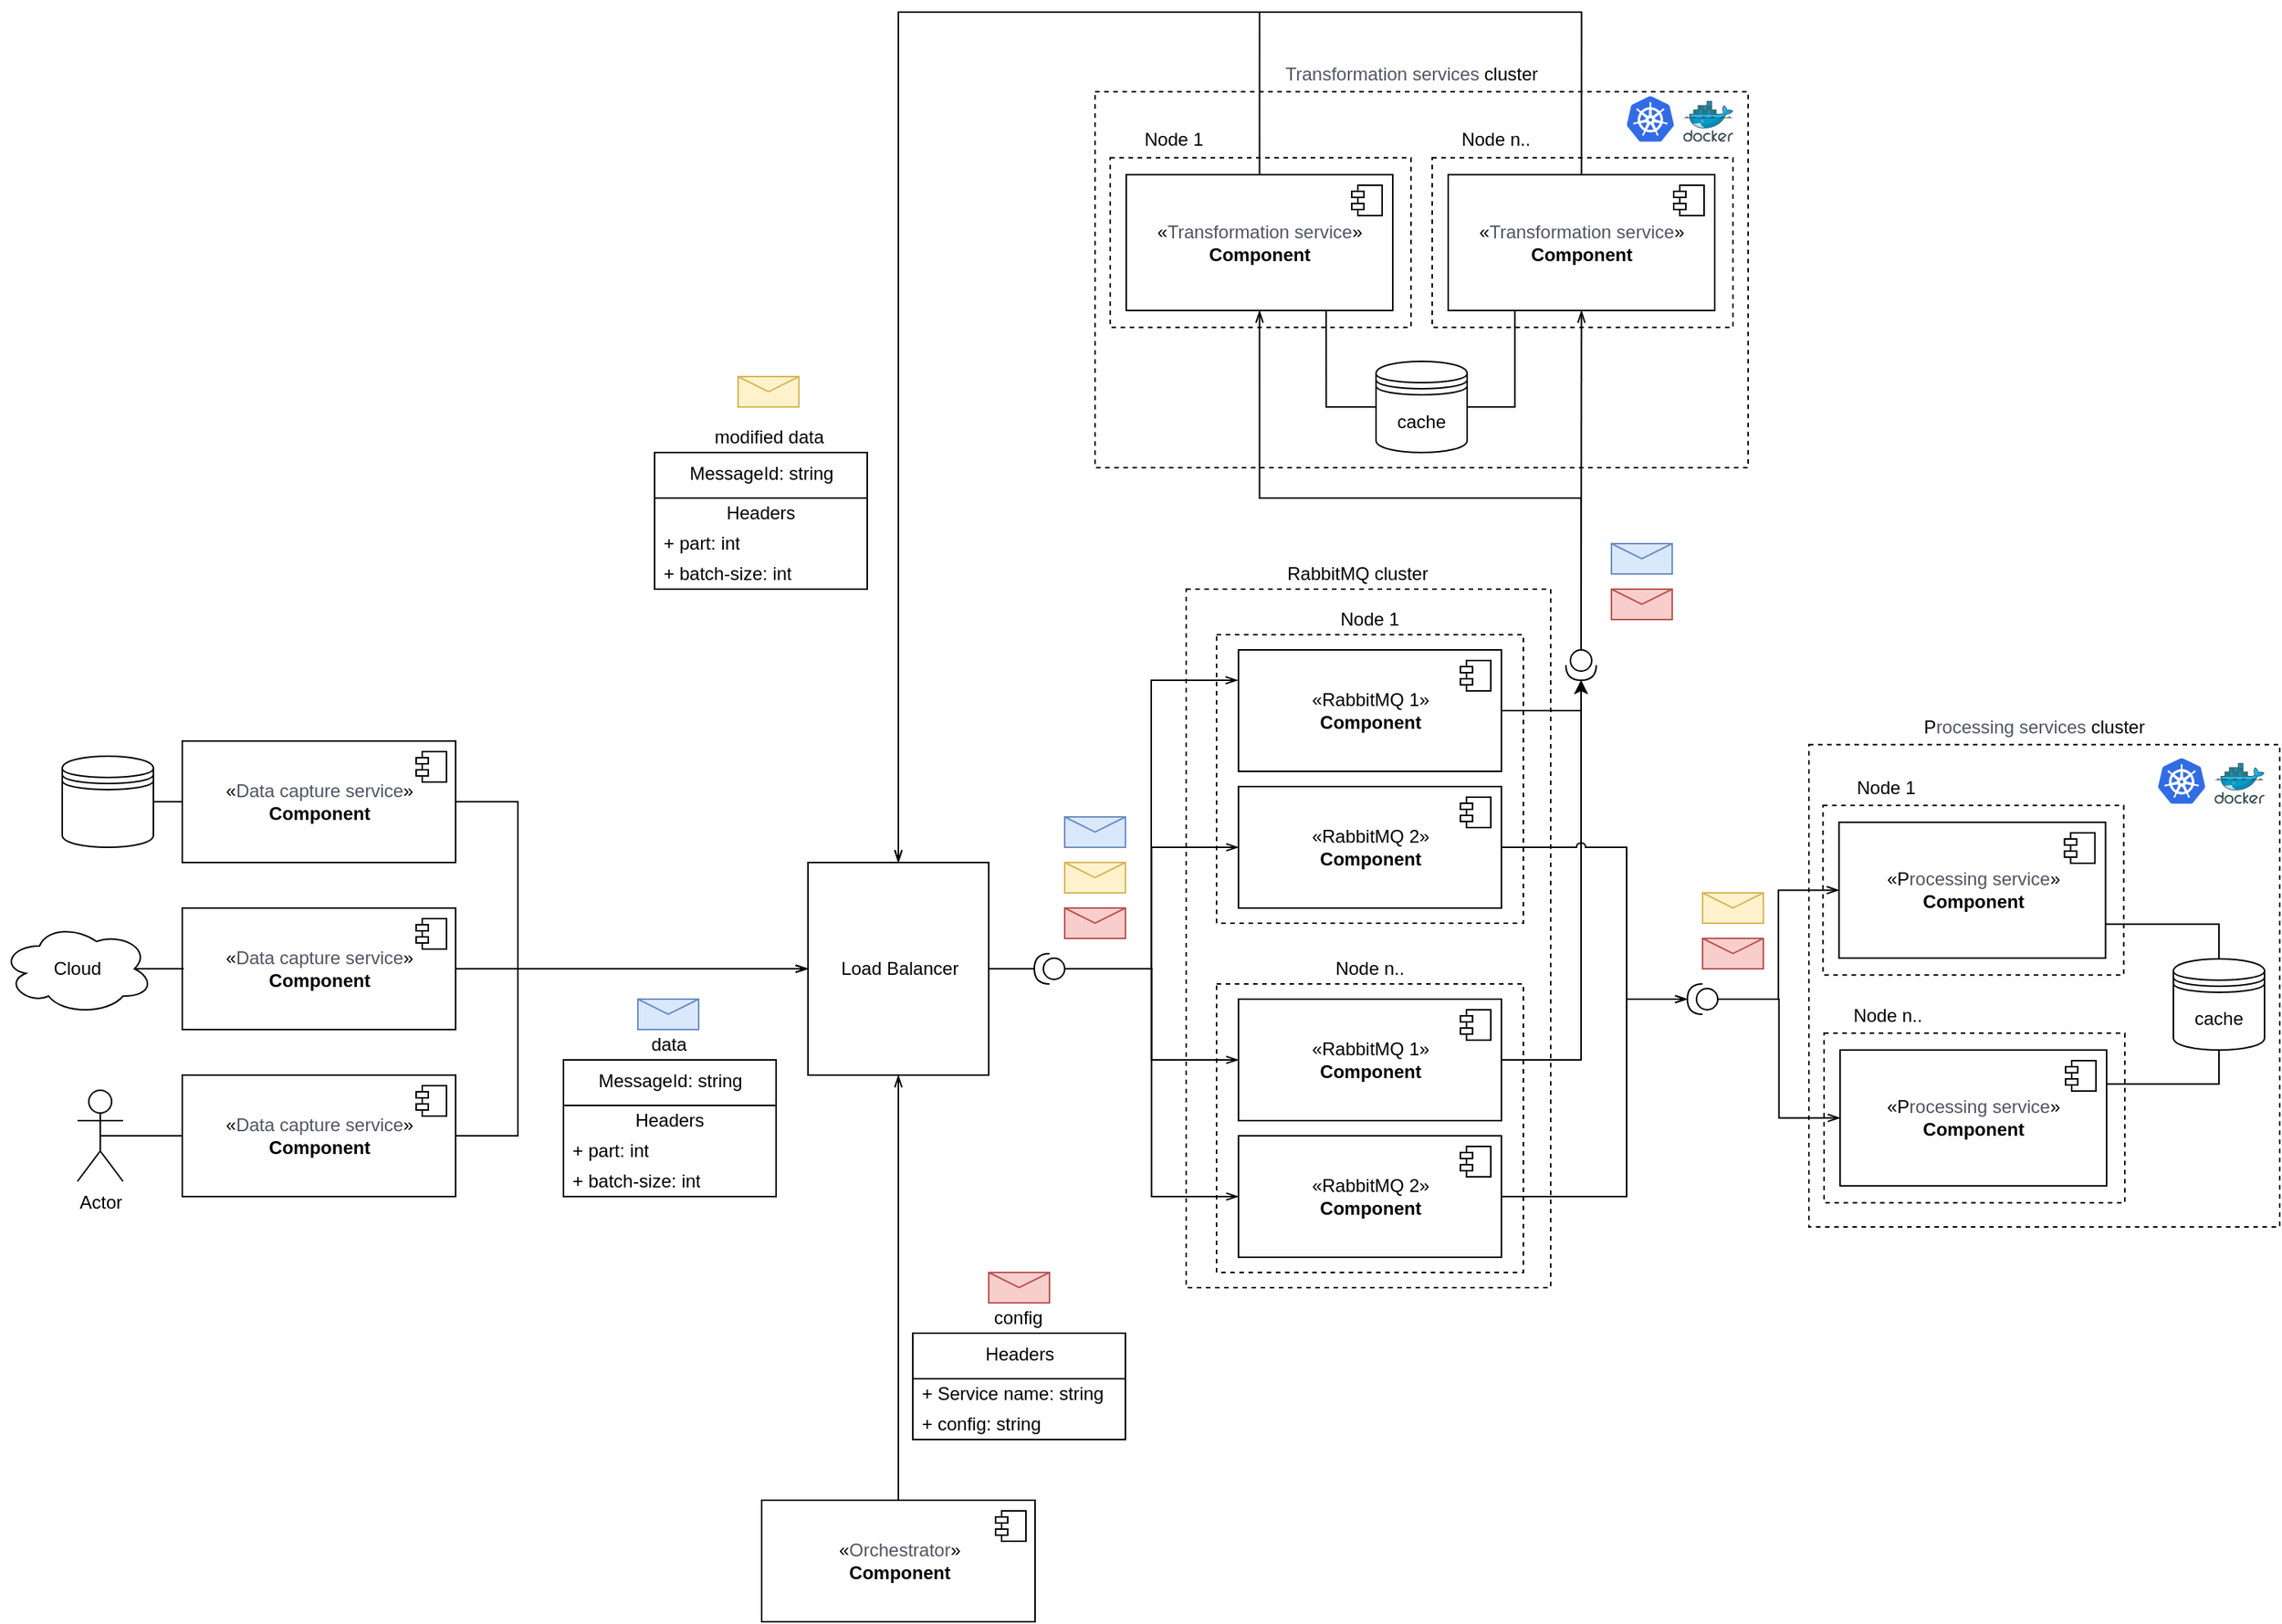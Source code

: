 <mxfile version="13.9.9" type="device"><diagram id="AKuG7vrtWQVsFpYI1Aa3" name="Page-1"><mxGraphModel dx="3873" dy="1829" grid="1" gridSize="10" guides="1" tooltips="1" connect="1" arrows="1" fold="1" page="1" pageScale="1" pageWidth="1100" pageHeight="850" math="0" shadow="0"><root><mxCell id="0"/><mxCell id="1" parent="0"/><mxCell id="w4Ba-SHDGQnEZSnqG368-67" value="" style="group" parent="1" vertex="1" connectable="0"><mxGeometry x="-530" y="-320" width="430" height="270" as="geometry"/></mxCell><mxCell id="w4Ba-SHDGQnEZSnqG368-68" value="" style="rounded=0;whiteSpace=wrap;html=1;dashed=1;" parent="w4Ba-SHDGQnEZSnqG368-67" vertex="1"><mxGeometry y="22.35" width="430" height="247.65" as="geometry"/></mxCell><mxCell id="w4Ba-SHDGQnEZSnqG368-69" value="&lt;span style=&quot;box-sizing: border-box ; font-family: &amp;#34;sans semibold&amp;#34; , &amp;#34;arial&amp;#34; , sans-serif ; color: rgb(82 , 84 , 98) ; text-align: left ; background-color: rgb(255 , 255 , 255)&quot;&gt;Transformation&lt;/span&gt;&lt;span style=&quot;box-sizing: border-box ; font-family: &amp;#34;sans semibold&amp;#34; , &amp;#34;arial&amp;#34; , sans-serif ; color: rgb(82 , 84 , 98) ; text-align: left ; background-color: rgb(255 , 255 , 255)&quot;&gt;&amp;nbsp;&lt;/span&gt;&lt;span style=&quot;box-sizing: border-box ; font-family: &amp;#34;sans semibold&amp;#34; , &amp;#34;arial&amp;#34; , sans-serif ; color: rgb(82 , 84 , 98) ; text-align: left ; background-color: rgb(255 , 255 , 255)&quot;&gt;services&lt;/span&gt;&amp;nbsp;cluster" style="text;html=1;strokeColor=none;fillColor=none;align=center;verticalAlign=middle;whiteSpace=wrap;rounded=0;dashed=1;" parent="w4Ba-SHDGQnEZSnqG368-67" vertex="1"><mxGeometry x="130" width="156.75" height="22.35" as="geometry"/></mxCell><mxCell id="w4Ba-SHDGQnEZSnqG368-70" value="" style="rounded=0;whiteSpace=wrap;html=1;dashed=1;" parent="w4Ba-SHDGQnEZSnqG368-67" vertex="1"><mxGeometry x="221.97" y="65.88" width="198.03" height="111.76" as="geometry"/></mxCell><mxCell id="w4Ba-SHDGQnEZSnqG368-71" value="Node n.." style="text;html=1;strokeColor=none;fillColor=none;align=center;verticalAlign=middle;whiteSpace=wrap;rounded=0;dashed=1;" parent="w4Ba-SHDGQnEZSnqG368-67" vertex="1"><mxGeometry x="234.519" y="43.532" width="57.584" height="21.336" as="geometry"/></mxCell><mxCell id="w4Ba-SHDGQnEZSnqG368-72" style="edgeStyle=orthogonalEdgeStyle;rounded=0;comic=0;jumpStyle=arc;orthogonalLoop=1;jettySize=auto;html=1;entryX=1;entryY=0.5;entryDx=0;entryDy=0;endArrow=none;endFill=0;exitX=0.25;exitY=1;exitDx=0;exitDy=0;" parent="w4Ba-SHDGQnEZSnqG368-67" source="w4Ba-SHDGQnEZSnqG368-73" target="w4Ba-SHDGQnEZSnqG368-83" edge="1"><mxGeometry relative="1" as="geometry"><mxPoint x="320" y="166" as="sourcePoint"/></mxGeometry></mxCell><mxCell id="w4Ba-SHDGQnEZSnqG368-73" value="«&lt;span style=&quot;box-sizing: border-box ; font-family: &amp;#34;sans semibold&amp;#34; , &amp;#34;arial&amp;#34; , sans-serif ; color: rgb(82 , 84 , 98) ; text-align: left ; background-color: rgb(255 , 255 , 255)&quot;&gt;Transformation&lt;/span&gt;&lt;span style=&quot;box-sizing: border-box ; font-family: &amp;#34;sans semibold&amp;#34; , &amp;#34;arial&amp;#34; , sans-serif ; color: rgb(82 , 84 , 98) ; text-align: left ; background-color: rgb(255 , 255 , 255)&quot;&gt;&amp;nbsp;&lt;/span&gt;&lt;span style=&quot;box-sizing: border-box ; font-family: &amp;#34;sans semibold&amp;#34; , &amp;#34;arial&amp;#34; , sans-serif ; color: rgb(82 , 84 , 98) ; text-align: left ; background-color: rgb(255 , 255 , 255)&quot;&gt;service&lt;/span&gt;»&lt;br&gt;&lt;b&gt;Component&lt;/b&gt;" style="html=1;dropTarget=0;" parent="w4Ba-SHDGQnEZSnqG368-67" vertex="1"><mxGeometry x="232.52" y="77.06" width="175.48" height="89.41" as="geometry"/></mxCell><mxCell id="w4Ba-SHDGQnEZSnqG368-74" value="" style="shape=module;jettyWidth=8;jettyHeight=4;" parent="w4Ba-SHDGQnEZSnqG368-73" vertex="1"><mxGeometry x="1" width="20" height="20" relative="1" as="geometry"><mxPoint x="-27" y="7" as="offset"/></mxGeometry></mxCell><mxCell id="w4Ba-SHDGQnEZSnqG368-75" value="" style="group" parent="w4Ba-SHDGQnEZSnqG368-67" vertex="1" connectable="0"><mxGeometry x="350" y="25.35" width="70.18" height="30" as="geometry"/></mxCell><mxCell id="w4Ba-SHDGQnEZSnqG368-76" value="" style="aspect=fixed;html=1;points=[];align=center;image;fontSize=12;image=img/lib/mscae/Kubernetes.svg;" parent="w4Ba-SHDGQnEZSnqG368-75" vertex="1"><mxGeometry width="31.25" height="30" as="geometry"/></mxCell><mxCell id="w4Ba-SHDGQnEZSnqG368-77" value="" style="aspect=fixed;html=1;points=[];align=center;image;fontSize=12;image=img/lib/mscae/Docker.svg;" parent="w4Ba-SHDGQnEZSnqG368-75" vertex="1"><mxGeometry x="37.25" y="3" width="32.93" height="27" as="geometry"/></mxCell><mxCell id="w4Ba-SHDGQnEZSnqG368-79" value="" style="rounded=0;whiteSpace=wrap;html=1;dashed=1;" parent="w4Ba-SHDGQnEZSnqG368-67" vertex="1"><mxGeometry x="10" y="65.88" width="198.03" height="111.76" as="geometry"/></mxCell><mxCell id="w4Ba-SHDGQnEZSnqG368-80" value="Node 1" style="text;html=1;strokeColor=none;fillColor=none;align=center;verticalAlign=middle;whiteSpace=wrap;rounded=0;dashed=1;" parent="w4Ba-SHDGQnEZSnqG368-67" vertex="1"><mxGeometry x="22.549" y="43.532" width="57.584" height="21.336" as="geometry"/></mxCell><mxCell id="w4Ba-SHDGQnEZSnqG368-81" value="«&lt;span style=&quot;box-sizing: border-box ; font-family: &amp;#34;sans semibold&amp;#34; , &amp;#34;arial&amp;#34; , sans-serif ; color: rgb(82 , 84 , 98) ; text-align: left ; background-color: rgb(255 , 255 , 255)&quot;&gt;Transformation&lt;/span&gt;&lt;span style=&quot;box-sizing: border-box ; font-family: &amp;#34;sans semibold&amp;#34; , &amp;#34;arial&amp;#34; , sans-serif ; color: rgb(82 , 84 , 98) ; text-align: left ; background-color: rgb(255 , 255 , 255)&quot;&gt;&amp;nbsp;&lt;/span&gt;&lt;span style=&quot;box-sizing: border-box ; font-family: &amp;#34;sans semibold&amp;#34; , &amp;#34;arial&amp;#34; , sans-serif ; color: rgb(82 , 84 , 98) ; text-align: left ; background-color: rgb(255 , 255 , 255)&quot;&gt;service&lt;/span&gt;»&lt;br&gt;&lt;b&gt;Component&lt;/b&gt;" style="html=1;dropTarget=0;" parent="w4Ba-SHDGQnEZSnqG368-67" vertex="1"><mxGeometry x="20.55" y="77.06" width="175.48" height="89.41" as="geometry"/></mxCell><mxCell id="w4Ba-SHDGQnEZSnqG368-82" value="" style="shape=module;jettyWidth=8;jettyHeight=4;" parent="w4Ba-SHDGQnEZSnqG368-81" vertex="1"><mxGeometry x="1" width="20" height="20" relative="1" as="geometry"><mxPoint x="-27" y="7" as="offset"/></mxGeometry></mxCell><mxCell id="w4Ba-SHDGQnEZSnqG368-83" value="cache" style="shape=datastore;whiteSpace=wrap;html=1;" parent="w4Ba-SHDGQnEZSnqG368-67" vertex="1"><mxGeometry x="185" y="200" width="60" height="60" as="geometry"/></mxCell><mxCell id="w4Ba-SHDGQnEZSnqG368-78" style="edgeStyle=orthogonalEdgeStyle;rounded=0;comic=0;jumpStyle=arc;orthogonalLoop=1;jettySize=auto;html=1;exitX=0.75;exitY=1;exitDx=0;exitDy=0;entryX=0;entryY=0.5;entryDx=0;entryDy=0;endArrow=none;endFill=0;" parent="w4Ba-SHDGQnEZSnqG368-67" source="w4Ba-SHDGQnEZSnqG368-81" target="w4Ba-SHDGQnEZSnqG368-83" edge="1"><mxGeometry relative="1" as="geometry"/></mxCell><mxCell id="4RybHihUzuyM0VecMB9y-62" style="edgeStyle=orthogonalEdgeStyle;rounded=0;orthogonalLoop=1;jettySize=auto;html=1;exitX=1;exitY=0.5;exitDx=0;exitDy=0;entryX=1;entryY=0.5;entryDx=0;entryDy=0;entryPerimeter=0;startArrow=none;startFill=0;endArrow=none;endFill=0;strokeColor=#000000;" parent="1" source="4RybHihUzuyM0VecMB9y-36" target="4RybHihUzuyM0VecMB9y-14" edge="1"><mxGeometry relative="1" as="geometry"><Array as="points"><mxPoint x="-590" y="280"/><mxPoint x="-590" y="280"/></Array></mxGeometry></mxCell><mxCell id="4RybHihUzuyM0VecMB9y-36" value="Load Balancer" style="html=1;" parent="1" vertex="1"><mxGeometry x="-719" y="210" width="119" height="140" as="geometry"/></mxCell><mxCell id="4RybHihUzuyM0VecMB9y-63" style="edgeStyle=orthogonalEdgeStyle;rounded=0;orthogonalLoop=1;jettySize=auto;html=1;exitX=1;exitY=0.5;exitDx=0;exitDy=0;entryX=0;entryY=0.5;entryDx=0;entryDy=0;startArrow=none;startFill=0;endArrow=openThin;endFill=0;strokeColor=#000000;" parent="1" source="4RybHihUzuyM0VecMB9y-1" target="4RybHihUzuyM0VecMB9y-36" edge="1"><mxGeometry relative="1" as="geometry"><Array as="points"><mxPoint x="-910" y="170"/><mxPoint x="-910" y="280"/></Array></mxGeometry></mxCell><mxCell id="4RybHihUzuyM0VecMB9y-168" style="edgeStyle=orthogonalEdgeStyle;rounded=0;orthogonalLoop=1;jettySize=auto;html=1;startArrow=none;startFill=0;endArrow=openThin;endFill=0;strokeColor=#000000;" parent="1" source="4RybHihUzuyM0VecMB9y-14" edge="1"><mxGeometry relative="1" as="geometry"><mxPoint x="-436" y="90" as="targetPoint"/><Array as="points"><mxPoint x="-493" y="280"/><mxPoint x="-493" y="90"/></Array></mxGeometry></mxCell><mxCell id="4RybHihUzuyM0VecMB9y-14" value="" style="shape=providedRequiredInterface;html=1;verticalLabelPosition=bottom;rotation=-180;" parent="1" vertex="1"><mxGeometry x="-570" y="270" width="20" height="20" as="geometry"/></mxCell><mxCell id="4RybHihUzuyM0VecMB9y-64" style="edgeStyle=orthogonalEdgeStyle;rounded=0;orthogonalLoop=1;jettySize=auto;html=1;exitX=1;exitY=0.5;exitDx=0;exitDy=0;entryX=0;entryY=0.5;entryDx=0;entryDy=0;startArrow=none;startFill=0;endArrow=openThin;endFill=0;strokeColor=#000000;" parent="1" source="4RybHihUzuyM0VecMB9y-30" target="4RybHihUzuyM0VecMB9y-36" edge="1"><mxGeometry relative="1" as="geometry"/></mxCell><mxCell id="4RybHihUzuyM0VecMB9y-65" style="edgeStyle=orthogonalEdgeStyle;rounded=0;orthogonalLoop=1;jettySize=auto;html=1;exitX=1;exitY=0.5;exitDx=0;exitDy=0;entryX=0;entryY=0.5;entryDx=0;entryDy=0;startArrow=none;startFill=0;endArrow=openThin;endFill=0;strokeColor=#000000;" parent="1" source="4RybHihUzuyM0VecMB9y-33" target="4RybHihUzuyM0VecMB9y-36" edge="1"><mxGeometry relative="1" as="geometry"><Array as="points"><mxPoint x="-910" y="390"/><mxPoint x="-910" y="280"/></Array></mxGeometry></mxCell><mxCell id="4RybHihUzuyM0VecMB9y-143" value="" style="group" parent="1" vertex="1" connectable="0"><mxGeometry x="-1210" y="130" width="259" height="300" as="geometry"/></mxCell><mxCell id="4RybHihUzuyM0VecMB9y-29" style="edgeStyle=orthogonalEdgeStyle;rounded=0;orthogonalLoop=1;jettySize=auto;html=1;exitX=0;exitY=0.5;exitDx=0;exitDy=0;entryX=1;entryY=0.5;entryDx=0;entryDy=0;endArrow=none;endFill=0;strokeColor=#000000;" parent="4RybHihUzuyM0VecMB9y-143" target="4RybHihUzuyM0VecMB9y-25" edge="1"><mxGeometry relative="1" as="geometry"><mxPoint x="80.0" y="40.0" as="sourcePoint"/></mxGeometry></mxCell><mxCell id="4RybHihUzuyM0VecMB9y-1" value="&lt;font style=&quot;font-size: 12px&quot;&gt;«&lt;span style=&quot;box-sizing: border-box ; font-family: &amp;#34;sans semibold&amp;#34; , &amp;#34;arial&amp;#34; , sans-serif ; color: rgb(82 , 84 , 98) ; text-align: left ; background-color: rgb(255 , 255 , 255)&quot;&gt;Data&lt;/span&gt;&lt;span style=&quot;box-sizing: border-box ; font-family: &amp;#34;sans semibold&amp;#34; , &amp;#34;arial&amp;#34; , sans-serif ; color: rgb(82 , 84 , 98) ; text-align: left ; background-color: rgb(255 , 255 , 255)&quot;&gt;&amp;nbsp;&lt;/span&gt;&lt;span style=&quot;box-sizing: border-box ; font-family: &amp;#34;sans semibold&amp;#34; , &amp;#34;arial&amp;#34; , sans-serif ; color: rgb(82 , 84 , 98) ; text-align: left ; background-color: rgb(255 , 255 , 255)&quot;&gt;capture&lt;/span&gt;&lt;span style=&quot;box-sizing: border-box ; font-family: &amp;#34;sans semibold&amp;#34; , &amp;#34;arial&amp;#34; , sans-serif ; color: rgb(82 , 84 , 98) ; text-align: left ; background-color: rgb(255 , 255 , 255)&quot;&gt;&amp;nbsp;&lt;/span&gt;&lt;span style=&quot;box-sizing: border-box ; font-family: &amp;#34;sans semibold&amp;#34; , &amp;#34;arial&amp;#34; , sans-serif ; color: rgb(82 , 84 , 98) ; text-align: left ; background-color: rgb(255 , 255 , 255)&quot;&gt;service&lt;/span&gt;»&lt;br&gt;&lt;b&gt;Component&lt;br&gt;&lt;/b&gt;&lt;/font&gt;" style="html=1;dropTarget=0;" parent="4RybHihUzuyM0VecMB9y-143" vertex="1"><mxGeometry x="79" width="180" height="80" as="geometry"/></mxCell><mxCell id="4RybHihUzuyM0VecMB9y-2" value="" style="shape=module;jettyWidth=8;jettyHeight=4;" parent="4RybHihUzuyM0VecMB9y-1" vertex="1"><mxGeometry x="1" width="20" height="20" relative="1" as="geometry"><mxPoint x="-26" y="7" as="offset"/></mxGeometry></mxCell><mxCell id="4RybHihUzuyM0VecMB9y-25" value="" style="shape=datastore;whiteSpace=wrap;html=1;" parent="4RybHihUzuyM0VecMB9y-143" vertex="1"><mxGeometry y="10" width="60" height="60" as="geometry"/></mxCell><mxCell id="4RybHihUzuyM0VecMB9y-28" style="edgeStyle=orthogonalEdgeStyle;rounded=0;orthogonalLoop=1;jettySize=auto;html=1;exitX=0.5;exitY=1;exitDx=0;exitDy=0;endArrow=none;endFill=0;strokeColor=#000000;" parent="4RybHihUzuyM0VecMB9y-143" edge="1"><mxGeometry relative="1" as="geometry"><mxPoint x="170.0" y="80.0" as="sourcePoint"/><mxPoint x="170.0" y="80.0" as="targetPoint"/></mxGeometry></mxCell><mxCell id="4RybHihUzuyM0VecMB9y-30" value="&lt;font style=&quot;font-size: 12px&quot;&gt;«&lt;span style=&quot;box-sizing: border-box ; font-family: &amp;#34;sans semibold&amp;#34; , &amp;#34;arial&amp;#34; , sans-serif ; color: rgb(82 , 84 , 98) ; text-align: left ; background-color: rgb(255 , 255 , 255)&quot;&gt;Data&lt;/span&gt;&lt;span style=&quot;box-sizing: border-box ; font-family: &amp;#34;sans semibold&amp;#34; , &amp;#34;arial&amp;#34; , sans-serif ; color: rgb(82 , 84 , 98) ; text-align: left ; background-color: rgb(255 , 255 , 255)&quot;&gt;&amp;nbsp;&lt;/span&gt;&lt;span style=&quot;box-sizing: border-box ; font-family: &amp;#34;sans semibold&amp;#34; , &amp;#34;arial&amp;#34; , sans-serif ; color: rgb(82 , 84 , 98) ; text-align: left ; background-color: rgb(255 , 255 , 255)&quot;&gt;capture&lt;/span&gt;&lt;span style=&quot;box-sizing: border-box ; font-family: &amp;#34;sans semibold&amp;#34; , &amp;#34;arial&amp;#34; , sans-serif ; color: rgb(82 , 84 , 98) ; text-align: left ; background-color: rgb(255 , 255 , 255)&quot;&gt;&amp;nbsp;&lt;/span&gt;&lt;span style=&quot;box-sizing: border-box ; font-family: &amp;#34;sans semibold&amp;#34; , &amp;#34;arial&amp;#34; , sans-serif ; color: rgb(82 , 84 , 98) ; text-align: left ; background-color: rgb(255 , 255 , 255)&quot;&gt;service&lt;/span&gt;»&lt;br&gt;&lt;b&gt;Component&lt;br&gt;&lt;/b&gt;&lt;/font&gt;" style="html=1;dropTarget=0;" parent="4RybHihUzuyM0VecMB9y-143" vertex="1"><mxGeometry x="79" y="110" width="180" height="80" as="geometry"/></mxCell><mxCell id="4RybHihUzuyM0VecMB9y-31" value="" style="shape=module;jettyWidth=8;jettyHeight=4;" parent="4RybHihUzuyM0VecMB9y-30" vertex="1"><mxGeometry x="1" width="20" height="20" relative="1" as="geometry"><mxPoint x="-26" y="7" as="offset"/></mxGeometry></mxCell><mxCell id="4RybHihUzuyM0VecMB9y-38" style="edgeStyle=orthogonalEdgeStyle;rounded=0;orthogonalLoop=1;jettySize=auto;html=1;exitX=0.875;exitY=0.5;exitDx=0;exitDy=0;entryX=0;entryY=0.5;entryDx=0;entryDy=0;startArrow=none;startFill=0;endArrow=none;endFill=0;strokeColor=#000000;exitPerimeter=0;" parent="4RybHihUzuyM0VecMB9y-143" source="w4Ba-SHDGQnEZSnqG368-34" edge="1"><mxGeometry relative="1" as="geometry"><mxPoint x="80.0" y="150.0" as="targetPoint"/><mxPoint x="60" y="150" as="sourcePoint"/></mxGeometry></mxCell><mxCell id="4RybHihUzuyM0VecMB9y-33" value="&lt;font style=&quot;font-size: 12px&quot;&gt;«&lt;span style=&quot;box-sizing: border-box ; font-family: &amp;#34;sans semibold&amp;#34; , &amp;#34;arial&amp;#34; , sans-serif ; color: rgb(82 , 84 , 98) ; text-align: left ; background-color: rgb(255 , 255 , 255)&quot;&gt;Data&lt;/span&gt;&lt;span style=&quot;box-sizing: border-box ; font-family: &amp;#34;sans semibold&amp;#34; , &amp;#34;arial&amp;#34; , sans-serif ; color: rgb(82 , 84 , 98) ; text-align: left ; background-color: rgb(255 , 255 , 255)&quot;&gt;&amp;nbsp;&lt;/span&gt;&lt;span style=&quot;box-sizing: border-box ; font-family: &amp;#34;sans semibold&amp;#34; , &amp;#34;arial&amp;#34; , sans-serif ; color: rgb(82 , 84 , 98) ; text-align: left ; background-color: rgb(255 , 255 , 255)&quot;&gt;capture&lt;/span&gt;&lt;span style=&quot;box-sizing: border-box ; font-family: &amp;#34;sans semibold&amp;#34; , &amp;#34;arial&amp;#34; , sans-serif ; color: rgb(82 , 84 , 98) ; text-align: left ; background-color: rgb(255 , 255 , 255)&quot;&gt;&amp;nbsp;&lt;/span&gt;&lt;span style=&quot;box-sizing: border-box ; font-family: &amp;#34;sans semibold&amp;#34; , &amp;#34;arial&amp;#34; , sans-serif ; color: rgb(82 , 84 , 98) ; text-align: left ; background-color: rgb(255 , 255 , 255)&quot;&gt;service&lt;/span&gt;»&lt;br&gt;&lt;b&gt;Component&lt;br&gt;&lt;/b&gt;&lt;/font&gt;" style="html=1;dropTarget=0;" parent="4RybHihUzuyM0VecMB9y-143" vertex="1"><mxGeometry x="79" y="220" width="180" height="80" as="geometry"/></mxCell><mxCell id="4RybHihUzuyM0VecMB9y-34" value="" style="shape=module;jettyWidth=8;jettyHeight=4;" parent="4RybHihUzuyM0VecMB9y-33" vertex="1"><mxGeometry x="1" width="20" height="20" relative="1" as="geometry"><mxPoint x="-26" y="7" as="offset"/></mxGeometry></mxCell><mxCell id="w4Ba-SHDGQnEZSnqG368-36" style="edgeStyle=orthogonalEdgeStyle;rounded=0;comic=0;jumpStyle=arc;orthogonalLoop=1;jettySize=auto;html=1;endArrow=none;endFill=0;exitX=0.5;exitY=0.5;exitDx=0;exitDy=0;exitPerimeter=0;" parent="4RybHihUzuyM0VecMB9y-143" source="w4Ba-SHDGQnEZSnqG368-37" target="4RybHihUzuyM0VecMB9y-33" edge="1"><mxGeometry relative="1" as="geometry"><mxPoint x="50" y="260.059" as="sourcePoint"/></mxGeometry></mxCell><mxCell id="w4Ba-SHDGQnEZSnqG368-37" value="Actor" style="shape=umlActor;verticalLabelPosition=bottom;verticalAlign=top;html=1;" parent="4RybHihUzuyM0VecMB9y-143" vertex="1"><mxGeometry x="10" y="230" width="30" height="60" as="geometry"/></mxCell><mxCell id="w4Ba-SHDGQnEZSnqG368-86" style="edgeStyle=orthogonalEdgeStyle;rounded=0;comic=0;jumpStyle=arc;orthogonalLoop=1;jettySize=auto;html=1;entryX=0.5;entryY=1;entryDx=0;entryDy=0;endArrow=openThin;endFill=0;" parent="1" source="w4Ba-SHDGQnEZSnqG368-1" target="w4Ba-SHDGQnEZSnqG368-73" edge="1"><mxGeometry relative="1" as="geometry"/></mxCell><mxCell id="w4Ba-SHDGQnEZSnqG368-87" style="edgeStyle=orthogonalEdgeStyle;rounded=0;comic=0;jumpStyle=arc;orthogonalLoop=1;jettySize=auto;html=1;exitX=0;exitY=0.5;exitDx=0;exitDy=0;exitPerimeter=0;entryX=0.5;entryY=1;entryDx=0;entryDy=0;endArrow=openThin;endFill=0;" parent="1" source="w4Ba-SHDGQnEZSnqG368-1" target="w4Ba-SHDGQnEZSnqG368-81" edge="1"><mxGeometry relative="1" as="geometry"><Array as="points"><mxPoint x="-210" y="-30"/><mxPoint x="-422" y="-30"/></Array></mxGeometry></mxCell><mxCell id="w4Ba-SHDGQnEZSnqG368-1" value="" style="shape=providedRequiredInterface;html=1;verticalLabelPosition=bottom;rotation=90;" parent="1" vertex="1"><mxGeometry x="-220" y="70" width="20" height="20" as="geometry"/></mxCell><mxCell id="w4Ba-SHDGQnEZSnqG368-22" value="" style="shape=providedRequiredInterface;html=1;verticalLabelPosition=bottom;rotation=-180;" parent="1" vertex="1"><mxGeometry x="-140" y="290" width="20" height="20" as="geometry"/></mxCell><mxCell id="w4Ba-SHDGQnEZSnqG368-34" value="Cloud" style="ellipse;shape=cloud;whiteSpace=wrap;html=1;align=center;" parent="1" vertex="1"><mxGeometry x="-1250" y="250" width="100" height="60" as="geometry"/></mxCell><mxCell id="w4Ba-SHDGQnEZSnqG368-88" style="edgeStyle=orthogonalEdgeStyle;rounded=0;comic=0;jumpStyle=arc;orthogonalLoop=1;jettySize=auto;html=1;exitX=0.5;exitY=0;exitDx=0;exitDy=0;entryX=0.5;entryY=0;entryDx=0;entryDy=0;endArrow=openThin;endFill=0;" parent="1" source="w4Ba-SHDGQnEZSnqG368-81" target="4RybHihUzuyM0VecMB9y-36" edge="1"><mxGeometry relative="1" as="geometry"><Array as="points"><mxPoint x="-422" y="-350"/><mxPoint x="-660" y="-350"/></Array></mxGeometry></mxCell><mxCell id="w4Ba-SHDGQnEZSnqG368-89" style="edgeStyle=orthogonalEdgeStyle;rounded=0;comic=0;jumpStyle=arc;orthogonalLoop=1;jettySize=auto;html=1;exitX=0.5;exitY=0;exitDx=0;exitDy=0;entryX=0.5;entryY=0;entryDx=0;entryDy=0;endArrow=openThin;endFill=0;" parent="1" source="w4Ba-SHDGQnEZSnqG368-73" target="4RybHihUzuyM0VecMB9y-36" edge="1"><mxGeometry relative="1" as="geometry"><Array as="points"><mxPoint x="-210" y="-350"/><mxPoint x="-660" y="-350"/></Array></mxGeometry></mxCell><mxCell id="w4Ba-SHDGQnEZSnqG368-92" value="" style="group" parent="1" vertex="1" connectable="0"><mxGeometry x="-60" y="110" width="310" height="340" as="geometry"/></mxCell><mxCell id="w4Ba-SHDGQnEZSnqG368-49" value="" style="rounded=0;whiteSpace=wrap;html=1;dashed=1;" parent="w4Ba-SHDGQnEZSnqG368-92" vertex="1"><mxGeometry y="22.35" width="310" height="317.65" as="geometry"/></mxCell><mxCell id="w4Ba-SHDGQnEZSnqG368-50" value="P&lt;span style=&quot;color: rgb(82 , 84 , 98) ; font-family: &amp;#34;sans regular&amp;#34; , &amp;#34;arial&amp;#34; , sans-serif ; text-align: left ; background-color: rgb(255 , 255 , 255)&quot;&gt;rocessing services&lt;/span&gt;&amp;nbsp;cluster" style="text;html=1;strokeColor=none;fillColor=none;align=center;verticalAlign=middle;whiteSpace=wrap;rounded=0;dashed=1;" parent="w4Ba-SHDGQnEZSnqG368-92" vertex="1"><mxGeometry x="70" width="156.75" height="22.35" as="geometry"/></mxCell><mxCell id="w4Ba-SHDGQnEZSnqG368-51" value="" style="rounded=0;whiteSpace=wrap;html=1;dashed=1;" parent="w4Ba-SHDGQnEZSnqG368-92" vertex="1"><mxGeometry x="10" y="212.35" width="198.03" height="111.76" as="geometry"/></mxCell><mxCell id="w4Ba-SHDGQnEZSnqG368-52" value="Node n.." style="text;html=1;strokeColor=none;fillColor=none;align=center;verticalAlign=middle;whiteSpace=wrap;rounded=0;dashed=1;" parent="w4Ba-SHDGQnEZSnqG368-92" vertex="1"><mxGeometry x="22.549" y="190.002" width="57.584" height="21.336" as="geometry"/></mxCell><mxCell id="w4Ba-SHDGQnEZSnqG368-53" value="«P&lt;span style=&quot;color: rgb(82 , 84 , 98) ; font-family: &amp;#34;sans regular&amp;#34; , &amp;#34;arial&amp;#34; , sans-serif ; text-align: left ; background-color: rgb(255 , 255 , 255)&quot;&gt;rocessing service&lt;/span&gt;»&lt;br&gt;&lt;b&gt;Component&lt;/b&gt;" style="html=1;dropTarget=0;" parent="w4Ba-SHDGQnEZSnqG368-92" vertex="1"><mxGeometry x="20.55" y="223.53" width="175.48" height="89.41" as="geometry"/></mxCell><mxCell id="w4Ba-SHDGQnEZSnqG368-54" value="" style="shape=module;jettyWidth=8;jettyHeight=4;" parent="w4Ba-SHDGQnEZSnqG368-53" vertex="1"><mxGeometry x="1" width="20" height="20" relative="1" as="geometry"><mxPoint x="-27" y="7" as="offset"/></mxGeometry></mxCell><mxCell id="w4Ba-SHDGQnEZSnqG368-55" value="" style="group" parent="w4Ba-SHDGQnEZSnqG368-92" vertex="1" connectable="0"><mxGeometry x="229.82" y="31.34" width="70.18" height="30" as="geometry"/></mxCell><mxCell id="w4Ba-SHDGQnEZSnqG368-56" value="" style="aspect=fixed;html=1;points=[];align=center;image;fontSize=12;image=img/lib/mscae/Kubernetes.svg;" parent="w4Ba-SHDGQnEZSnqG368-55" vertex="1"><mxGeometry width="31.25" height="30" as="geometry"/></mxCell><mxCell id="w4Ba-SHDGQnEZSnqG368-57" value="" style="aspect=fixed;html=1;points=[];align=center;image;fontSize=12;image=img/lib/mscae/Docker.svg;" parent="w4Ba-SHDGQnEZSnqG368-55" vertex="1"><mxGeometry x="37.25" y="3" width="32.93" height="27" as="geometry"/></mxCell><mxCell id="w4Ba-SHDGQnEZSnqG368-58" value="" style="rounded=0;whiteSpace=wrap;html=1;dashed=1;" parent="w4Ba-SHDGQnEZSnqG368-92" vertex="1"><mxGeometry x="9.28" y="62.35" width="198.03" height="111.76" as="geometry"/></mxCell><mxCell id="w4Ba-SHDGQnEZSnqG368-59" value="Node 1" style="text;html=1;strokeColor=none;fillColor=none;align=center;verticalAlign=middle;whiteSpace=wrap;rounded=0;dashed=1;" parent="w4Ba-SHDGQnEZSnqG368-92" vertex="1"><mxGeometry x="21.829" y="40.002" width="57.584" height="21.336" as="geometry"/></mxCell><mxCell id="w4Ba-SHDGQnEZSnqG368-60" value="«P&lt;span style=&quot;color: rgb(82 , 84 , 98) ; font-family: &amp;#34;sans regular&amp;#34; , &amp;#34;arial&amp;#34; , sans-serif ; text-align: left ; background-color: rgb(255 , 255 , 255)&quot;&gt;rocessing service&lt;/span&gt;»&lt;br&gt;&lt;b&gt;Component&lt;/b&gt;" style="html=1;dropTarget=0;" parent="w4Ba-SHDGQnEZSnqG368-92" vertex="1"><mxGeometry x="19.83" y="73.53" width="175.48" height="89.41" as="geometry"/></mxCell><mxCell id="w4Ba-SHDGQnEZSnqG368-61" value="" style="shape=module;jettyWidth=8;jettyHeight=4;" parent="w4Ba-SHDGQnEZSnqG368-60" vertex="1"><mxGeometry x="1" width="20" height="20" relative="1" as="geometry"><mxPoint x="-27" y="7" as="offset"/></mxGeometry></mxCell><mxCell id="w4Ba-SHDGQnEZSnqG368-33" value="cache" style="shape=datastore;whiteSpace=wrap;html=1;" parent="w4Ba-SHDGQnEZSnqG368-92" vertex="1"><mxGeometry x="240" y="163.53" width="60" height="60" as="geometry"/></mxCell><mxCell id="w4Ba-SHDGQnEZSnqG368-66" style="edgeStyle=orthogonalEdgeStyle;rounded=0;comic=0;jumpStyle=arc;orthogonalLoop=1;jettySize=auto;html=1;exitX=1;exitY=0.25;exitDx=0;exitDy=0;entryX=0.5;entryY=1;entryDx=0;entryDy=0;endArrow=none;endFill=0;" parent="w4Ba-SHDGQnEZSnqG368-92" source="w4Ba-SHDGQnEZSnqG368-53" target="w4Ba-SHDGQnEZSnqG368-33" edge="1"><mxGeometry as="geometry"/></mxCell><mxCell id="w4Ba-SHDGQnEZSnqG368-65" style="edgeStyle=orthogonalEdgeStyle;rounded=0;comic=0;jumpStyle=arc;orthogonalLoop=1;jettySize=auto;html=1;exitX=1;exitY=0.75;exitDx=0;exitDy=0;entryX=0.5;entryY=0;entryDx=0;entryDy=0;endArrow=none;endFill=0;" parent="w4Ba-SHDGQnEZSnqG368-92" source="w4Ba-SHDGQnEZSnqG368-60" target="w4Ba-SHDGQnEZSnqG368-33" edge="1"><mxGeometry as="geometry"/></mxCell><mxCell id="w4Ba-SHDGQnEZSnqG368-90" style="edgeStyle=orthogonalEdgeStyle;rounded=0;comic=0;jumpStyle=arc;orthogonalLoop=1;jettySize=auto;html=1;exitX=0;exitY=0.5;exitDx=0;exitDy=0;exitPerimeter=0;entryX=0;entryY=0.5;entryDx=0;entryDy=0;endArrow=openThin;endFill=0;" parent="1" source="w4Ba-SHDGQnEZSnqG368-22" target="w4Ba-SHDGQnEZSnqG368-60" edge="1"><mxGeometry relative="1" as="geometry"/></mxCell><mxCell id="w4Ba-SHDGQnEZSnqG368-91" style="edgeStyle=orthogonalEdgeStyle;rounded=0;comic=0;jumpStyle=arc;orthogonalLoop=1;jettySize=auto;html=1;exitX=0;exitY=0.5;exitDx=0;exitDy=0;exitPerimeter=0;entryX=0;entryY=0.5;entryDx=0;entryDy=0;endArrow=openThin;endFill=0;" parent="1" source="w4Ba-SHDGQnEZSnqG368-22" target="w4Ba-SHDGQnEZSnqG368-53" edge="1"><mxGeometry relative="1" as="geometry"/></mxCell><mxCell id="w4Ba-SHDGQnEZSnqG368-94" value="" style="group" parent="1" vertex="1" connectable="0"><mxGeometry x="-470" y="10" width="240" height="480" as="geometry"/></mxCell><mxCell id="4RybHihUzuyM0VecMB9y-66" value="" style="rounded=0;whiteSpace=wrap;html=1;dashed=1;" parent="w4Ba-SHDGQnEZSnqG368-94" vertex="1"><mxGeometry y="20" width="240" height="460" as="geometry"/></mxCell><mxCell id="4RybHihUzuyM0VecMB9y-49" value="" style="group" parent="w4Ba-SHDGQnEZSnqG368-94" vertex="1" connectable="0"><mxGeometry x="20" y="30" width="202" height="210" as="geometry"/></mxCell><mxCell id="4RybHihUzuyM0VecMB9y-47" value="" style="rounded=0;whiteSpace=wrap;html=1;dashed=1;" parent="4RybHihUzuyM0VecMB9y-49" vertex="1"><mxGeometry y="20" width="202" height="190" as="geometry"/></mxCell><mxCell id="4RybHihUzuyM0VecMB9y-9" value="«RabbitMQ 1»&lt;br&gt;&lt;b&gt;Component&lt;br&gt;&lt;/b&gt;" style="html=1;dropTarget=0;" parent="4RybHihUzuyM0VecMB9y-49" vertex="1"><mxGeometry x="14.429" y="30" width="173.143" height="80" as="geometry"/></mxCell><mxCell id="4RybHihUzuyM0VecMB9y-10" value="" style="shape=module;jettyWidth=8;jettyHeight=4;" parent="4RybHihUzuyM0VecMB9y-9" vertex="1"><mxGeometry x="1" width="20" height="20" relative="1" as="geometry"><mxPoint x="-27" y="7" as="offset"/></mxGeometry></mxCell><mxCell id="4RybHihUzuyM0VecMB9y-48" value="Node 1" style="text;html=1;strokeColor=none;fillColor=none;align=center;verticalAlign=middle;whiteSpace=wrap;rounded=0;dashed=1;" parent="4RybHihUzuyM0VecMB9y-49" vertex="1"><mxGeometry x="76.952" y="0.002" width="48.095" height="19.091" as="geometry"/></mxCell><mxCell id="4RybHihUzuyM0VecMB9y-50" value="«RabbitMQ 2»&lt;br&gt;&lt;b&gt;Component&lt;br&gt;&lt;/b&gt;" style="html=1;dropTarget=0;" parent="4RybHihUzuyM0VecMB9y-49" vertex="1"><mxGeometry x="14.429" y="120" width="173.143" height="80" as="geometry"/></mxCell><mxCell id="4RybHihUzuyM0VecMB9y-51" value="" style="shape=module;jettyWidth=8;jettyHeight=4;" parent="4RybHihUzuyM0VecMB9y-50" vertex="1"><mxGeometry x="1" width="20" height="20" relative="1" as="geometry"><mxPoint x="-27" y="7" as="offset"/></mxGeometry></mxCell><mxCell id="4RybHihUzuyM0VecMB9y-52" value="" style="group" parent="w4Ba-SHDGQnEZSnqG368-94" vertex="1" connectable="0"><mxGeometry x="20" y="260" width="202" height="210" as="geometry"/></mxCell><mxCell id="4RybHihUzuyM0VecMB9y-53" value="" style="rounded=0;whiteSpace=wrap;html=1;dashed=1;" parent="4RybHihUzuyM0VecMB9y-52" vertex="1"><mxGeometry y="20" width="202" height="190" as="geometry"/></mxCell><mxCell id="4RybHihUzuyM0VecMB9y-54" value="«RabbitMQ 1»&lt;br&gt;&lt;b&gt;Component&lt;br&gt;&lt;/b&gt;" style="html=1;dropTarget=0;" parent="4RybHihUzuyM0VecMB9y-52" vertex="1"><mxGeometry x="14.429" y="30" width="173.143" height="80" as="geometry"/></mxCell><mxCell id="4RybHihUzuyM0VecMB9y-55" value="" style="shape=module;jettyWidth=8;jettyHeight=4;" parent="4RybHihUzuyM0VecMB9y-54" vertex="1"><mxGeometry x="1" width="20" height="20" relative="1" as="geometry"><mxPoint x="-27" y="7" as="offset"/></mxGeometry></mxCell><mxCell id="4RybHihUzuyM0VecMB9y-56" value="Node n.." style="text;html=1;strokeColor=none;fillColor=none;align=center;verticalAlign=middle;whiteSpace=wrap;rounded=0;dashed=1;" parent="4RybHihUzuyM0VecMB9y-52" vertex="1"><mxGeometry x="76.952" y="0.002" width="48.095" height="19.091" as="geometry"/></mxCell><mxCell id="4RybHihUzuyM0VecMB9y-57" value="«RabbitMQ 2»&lt;br&gt;&lt;b&gt;Component&lt;br&gt;&lt;/b&gt;" style="html=1;dropTarget=0;" parent="4RybHihUzuyM0VecMB9y-52" vertex="1"><mxGeometry x="14.429" y="120" width="173.143" height="80" as="geometry"/></mxCell><mxCell id="4RybHihUzuyM0VecMB9y-58" value="" style="shape=module;jettyWidth=8;jettyHeight=4;" parent="4RybHihUzuyM0VecMB9y-57" vertex="1"><mxGeometry x="1" width="20" height="20" relative="1" as="geometry"><mxPoint x="-27" y="7" as="offset"/></mxGeometry></mxCell><mxCell id="4RybHihUzuyM0VecMB9y-74" value="RabbitMQ cluster" style="text;html=1;strokeColor=none;fillColor=none;align=center;verticalAlign=middle;whiteSpace=wrap;rounded=0;dashed=1;" parent="w4Ba-SHDGQnEZSnqG368-94" vertex="1"><mxGeometry x="57.5" width="110" height="20" as="geometry"/></mxCell><mxCell id="w4Ba-SHDGQnEZSnqG368-2" style="edgeStyle=orthogonalEdgeStyle;rounded=0;orthogonalLoop=1;jettySize=auto;html=1;exitX=1;exitY=0.5;exitDx=0;exitDy=0;entryX=1;entryY=0.5;entryDx=0;entryDy=0;entryPerimeter=0;" parent="1" source="4RybHihUzuyM0VecMB9y-9" target="w4Ba-SHDGQnEZSnqG368-1" edge="1"><mxGeometry relative="1" as="geometry"/></mxCell><mxCell id="w4Ba-SHDGQnEZSnqG368-4" style="edgeStyle=orthogonalEdgeStyle;rounded=0;orthogonalLoop=1;jettySize=auto;html=1;exitX=1;exitY=0.5;exitDx=0;exitDy=0;entryX=1;entryY=0.5;entryDx=0;entryDy=0;entryPerimeter=0;" parent="1" source="4RybHihUzuyM0VecMB9y-54" target="w4Ba-SHDGQnEZSnqG368-1" edge="1"><mxGeometry relative="1" as="geometry"/></mxCell><mxCell id="w4Ba-SHDGQnEZSnqG368-95" style="edgeStyle=orthogonalEdgeStyle;rounded=0;orthogonalLoop=1;jettySize=auto;html=1;startArrow=none;startFill=0;endArrow=openThin;endFill=0;strokeColor=#000000;" parent="1" edge="1"><mxGeometry relative="1" as="geometry"><mxPoint x="-436" y="90.0" as="targetPoint"/><Array as="points"><mxPoint x="-493" y="280"/><mxPoint x="-493" y="90"/></Array><mxPoint x="-550" y="280.0" as="sourcePoint"/></mxGeometry></mxCell><mxCell id="4RybHihUzuyM0VecMB9y-171" style="edgeStyle=orthogonalEdgeStyle;rounded=0;orthogonalLoop=1;jettySize=auto;html=1;entryX=0;entryY=0.5;entryDx=0;entryDy=0;startArrow=none;startFill=0;endArrow=openThin;endFill=0;strokeColor=#000000;" parent="1" source="4RybHihUzuyM0VecMB9y-14" target="4RybHihUzuyM0VecMB9y-54" edge="1"><mxGeometry relative="1" as="geometry"/></mxCell><mxCell id="4RybHihUzuyM0VecMB9y-172" style="edgeStyle=orthogonalEdgeStyle;rounded=0;orthogonalLoop=1;jettySize=auto;html=1;entryX=0;entryY=0.5;entryDx=0;entryDy=0;startArrow=none;startFill=0;endArrow=openThin;endFill=0;strokeColor=#000000;" parent="1" source="4RybHihUzuyM0VecMB9y-14" target="4RybHihUzuyM0VecMB9y-57" edge="1"><mxGeometry relative="1" as="geometry"/></mxCell><mxCell id="4RybHihUzuyM0VecMB9y-170" style="edgeStyle=orthogonalEdgeStyle;rounded=0;orthogonalLoop=1;jettySize=auto;html=1;entryX=0;entryY=0.5;entryDx=0;entryDy=0;startArrow=none;startFill=0;endArrow=openThin;endFill=0;strokeColor=#000000;" parent="1" source="4RybHihUzuyM0VecMB9y-14" target="4RybHihUzuyM0VecMB9y-50" edge="1"><mxGeometry relative="1" as="geometry"/></mxCell><mxCell id="w4Ba-SHDGQnEZSnqG368-100" style="edgeStyle=orthogonalEdgeStyle;rounded=0;comic=0;jumpStyle=arc;orthogonalLoop=1;jettySize=auto;html=1;entryX=1;entryY=0.5;entryDx=0;entryDy=0;entryPerimeter=0;endArrow=openThin;endFill=0;" parent="1" source="4RybHihUzuyM0VecMB9y-50" target="w4Ba-SHDGQnEZSnqG368-22" edge="1"><mxGeometry relative="1" as="geometry"><Array as="points"><mxPoint x="-180" y="200"/><mxPoint x="-180" y="300"/></Array></mxGeometry></mxCell><mxCell id="w4Ba-SHDGQnEZSnqG368-101" style="edgeStyle=orthogonalEdgeStyle;rounded=0;comic=0;jumpStyle=arc;orthogonalLoop=1;jettySize=auto;html=1;entryX=1;entryY=0.5;entryDx=0;entryDy=0;entryPerimeter=0;endArrow=openThin;endFill=0;" parent="1" source="4RybHihUzuyM0VecMB9y-57" target="w4Ba-SHDGQnEZSnqG368-22" edge="1"><mxGeometry relative="1" as="geometry"><Array as="points"><mxPoint x="-180" y="430"/><mxPoint x="-180" y="300"/></Array></mxGeometry></mxCell><mxCell id="CkLpK7ONOhIgOk_5bHSl-6" value="" style="shape=message;html=1;whiteSpace=wrap;html=1;outlineConnect=0;fillColor=#dae8fc;strokeColor=#6c8ebf;" vertex="1" parent="1"><mxGeometry x="-831" y="300" width="40" height="20" as="geometry"/></mxCell><mxCell id="CkLpK7ONOhIgOk_5bHSl-7" value="MessageId: string" style="swimlane;fontStyle=0;align=center;verticalAlign=top;childLayout=stackLayout;horizontal=1;startSize=30;horizontalStack=0;resizeParent=1;resizeParentMax=0;resizeLast=0;collapsible=0;marginBottom=0;html=1;" vertex="1" parent="1"><mxGeometry x="-880" y="340" width="140" height="90" as="geometry"/></mxCell><mxCell id="CkLpK7ONOhIgOk_5bHSl-8" value="Headers" style="text;html=1;strokeColor=none;fillColor=none;align=center;verticalAlign=middle;spacingLeft=4;spacingRight=4;overflow=hidden;rotatable=0;points=[[0,0.5],[1,0.5]];portConstraint=eastwest;" vertex="1" parent="CkLpK7ONOhIgOk_5bHSl-7"><mxGeometry y="30" width="140" height="20" as="geometry"/></mxCell><mxCell id="CkLpK7ONOhIgOk_5bHSl-9" value="+ part: int" style="text;html=1;strokeColor=none;fillColor=none;align=left;verticalAlign=middle;spacingLeft=4;spacingRight=4;overflow=hidden;rotatable=0;points=[[0,0.5],[1,0.5]];portConstraint=eastwest;" vertex="1" parent="CkLpK7ONOhIgOk_5bHSl-7"><mxGeometry y="50" width="140" height="20" as="geometry"/></mxCell><mxCell id="CkLpK7ONOhIgOk_5bHSl-10" value="+ batch-size: int" style="text;html=1;strokeColor=none;fillColor=none;align=left;verticalAlign=middle;spacingLeft=4;spacingRight=4;overflow=hidden;rotatable=0;points=[[0,0.5],[1,0.5]];portConstraint=eastwest;" vertex="1" parent="CkLpK7ONOhIgOk_5bHSl-7"><mxGeometry y="70" width="140" height="20" as="geometry"/></mxCell><mxCell id="CkLpK7ONOhIgOk_5bHSl-11" value="" style="shape=message;html=1;whiteSpace=wrap;html=1;outlineConnect=0;fillColor=#dae8fc;strokeColor=#6c8ebf;" vertex="1" parent="1"><mxGeometry x="-550" y="180" width="40" height="20" as="geometry"/></mxCell><mxCell id="CkLpK7ONOhIgOk_5bHSl-12" value="" style="shape=message;html=1;whiteSpace=wrap;html=1;outlineConnect=0;fillColor=#dae8fc;strokeColor=#6c8ebf;" vertex="1" parent="1"><mxGeometry x="-190" width="40" height="20" as="geometry"/></mxCell><mxCell id="CkLpK7ONOhIgOk_5bHSl-13" value="" style="shape=message;html=1;whiteSpace=wrap;html=1;outlineConnect=0;fillColor=#fff2cc;strokeColor=#d6b656;" vertex="1" parent="1"><mxGeometry x="-765" y="-110" width="40" height="20" as="geometry"/></mxCell><mxCell id="CkLpK7ONOhIgOk_5bHSl-14" value="" style="shape=message;html=1;whiteSpace=wrap;html=1;outlineConnect=0;fillColor=#fff2cc;strokeColor=#d6b656;" vertex="1" parent="1"><mxGeometry x="-130" y="230" width="40" height="20" as="geometry"/></mxCell><mxCell id="CkLpK7ONOhIgOk_5bHSl-15" value="" style="shape=message;html=1;whiteSpace=wrap;html=1;outlineConnect=0;fillColor=#fff2cc;strokeColor=#d6b656;" vertex="1" parent="1"><mxGeometry x="-550" y="210" width="40" height="20" as="geometry"/></mxCell><mxCell id="CkLpK7ONOhIgOk_5bHSl-18" value="MessageId: string" style="swimlane;fontStyle=0;align=center;verticalAlign=top;childLayout=stackLayout;horizontal=1;startSize=30;horizontalStack=0;resizeParent=1;resizeParentMax=0;resizeLast=0;collapsible=0;marginBottom=0;html=1;" vertex="1" parent="1"><mxGeometry x="-820" y="-60" width="140" height="90" as="geometry"/></mxCell><mxCell id="CkLpK7ONOhIgOk_5bHSl-19" value="Headers" style="text;html=1;strokeColor=none;fillColor=none;align=center;verticalAlign=middle;spacingLeft=4;spacingRight=4;overflow=hidden;rotatable=0;points=[[0,0.5],[1,0.5]];portConstraint=eastwest;" vertex="1" parent="CkLpK7ONOhIgOk_5bHSl-18"><mxGeometry y="30" width="140" height="20" as="geometry"/></mxCell><mxCell id="CkLpK7ONOhIgOk_5bHSl-20" value="+ part: int" style="text;html=1;strokeColor=none;fillColor=none;align=left;verticalAlign=middle;spacingLeft=4;spacingRight=4;overflow=hidden;rotatable=0;points=[[0,0.5],[1,0.5]];portConstraint=eastwest;" vertex="1" parent="CkLpK7ONOhIgOk_5bHSl-18"><mxGeometry y="50" width="140" height="20" as="geometry"/></mxCell><mxCell id="CkLpK7ONOhIgOk_5bHSl-21" value="+ batch-size: int" style="text;html=1;strokeColor=none;fillColor=none;align=left;verticalAlign=middle;spacingLeft=4;spacingRight=4;overflow=hidden;rotatable=0;points=[[0,0.5],[1,0.5]];portConstraint=eastwest;" vertex="1" parent="CkLpK7ONOhIgOk_5bHSl-18"><mxGeometry y="70" width="140" height="20" as="geometry"/></mxCell><mxCell id="CkLpK7ONOhIgOk_5bHSl-22" value="data" style="text;html=1;align=center;verticalAlign=middle;resizable=0;points=[];autosize=1;" vertex="1" parent="1"><mxGeometry x="-831" y="320" width="40" height="20" as="geometry"/></mxCell><mxCell id="CkLpK7ONOhIgOk_5bHSl-23" value="modified data" style="text;html=1;align=center;verticalAlign=middle;resizable=0;points=[];autosize=1;" vertex="1" parent="1"><mxGeometry x="-790" y="-80" width="90" height="20" as="geometry"/></mxCell><mxCell id="CkLpK7ONOhIgOk_5bHSl-36" style="edgeStyle=orthogonalEdgeStyle;rounded=0;orthogonalLoop=1;jettySize=auto;html=1;exitX=0.5;exitY=0;exitDx=0;exitDy=0;entryX=0.5;entryY=1;entryDx=0;entryDy=0;startArrow=none;startFill=0;endArrow=openThin;endFill=0;" edge="1" parent="1" source="CkLpK7ONOhIgOk_5bHSl-26" target="4RybHihUzuyM0VecMB9y-36"><mxGeometry relative="1" as="geometry"/></mxCell><mxCell id="CkLpK7ONOhIgOk_5bHSl-26" value="&lt;div style=&quot;text-align: left&quot;&gt;&lt;span&gt;«&lt;/span&gt;&lt;span&gt;&lt;font color=&quot;#525462&quot; face=&quot;sans semibold, arial, sans-serif&quot;&gt;Orchestrator&lt;/font&gt;»&lt;/span&gt;&lt;/div&gt;&lt;font style=&quot;font-size: 12px&quot;&gt;&lt;b&gt;Component&lt;br&gt;&lt;/b&gt;&lt;/font&gt;" style="html=1;dropTarget=0;" vertex="1" parent="1"><mxGeometry x="-749.5" y="630" width="180" height="80" as="geometry"/></mxCell><mxCell id="CkLpK7ONOhIgOk_5bHSl-27" value="" style="shape=module;jettyWidth=8;jettyHeight=4;" vertex="1" parent="CkLpK7ONOhIgOk_5bHSl-26"><mxGeometry x="1" width="20" height="20" relative="1" as="geometry"><mxPoint x="-26" y="7" as="offset"/></mxGeometry></mxCell><mxCell id="CkLpK7ONOhIgOk_5bHSl-30" value="" style="shape=message;html=1;whiteSpace=wrap;html=1;outlineConnect=0;fillColor=#f8cecc;strokeColor=#b85450;" vertex="1" parent="1"><mxGeometry x="-600" y="480" width="40" height="20" as="geometry"/></mxCell><mxCell id="CkLpK7ONOhIgOk_5bHSl-31" value="Headers" style="swimlane;fontStyle=0;align=center;verticalAlign=top;childLayout=stackLayout;horizontal=1;startSize=30;horizontalStack=0;resizeParent=1;resizeParentMax=0;resizeLast=0;collapsible=0;marginBottom=0;html=1;" vertex="1" parent="1"><mxGeometry x="-650" y="520" width="140" height="70" as="geometry"/></mxCell><mxCell id="CkLpK7ONOhIgOk_5bHSl-34" value="+ Service name: string" style="text;html=1;strokeColor=none;fillColor=none;align=left;verticalAlign=middle;spacingLeft=4;spacingRight=4;overflow=hidden;rotatable=0;points=[[0,0.5],[1,0.5]];portConstraint=eastwest;" vertex="1" parent="CkLpK7ONOhIgOk_5bHSl-31"><mxGeometry y="30" width="140" height="20" as="geometry"/></mxCell><mxCell id="CkLpK7ONOhIgOk_5bHSl-37" value="+ config: string" style="text;html=1;strokeColor=none;fillColor=none;align=left;verticalAlign=middle;spacingLeft=4;spacingRight=4;overflow=hidden;rotatable=0;points=[[0,0.5],[1,0.5]];portConstraint=eastwest;" vertex="1" parent="CkLpK7ONOhIgOk_5bHSl-31"><mxGeometry y="50" width="140" height="20" as="geometry"/></mxCell><mxCell id="CkLpK7ONOhIgOk_5bHSl-35" value="config" style="text;html=1;align=center;verticalAlign=middle;resizable=0;points=[];autosize=1;" vertex="1" parent="1"><mxGeometry x="-606" y="500" width="50" height="20" as="geometry"/></mxCell><mxCell id="CkLpK7ONOhIgOk_5bHSl-38" value="" style="shape=message;html=1;whiteSpace=wrap;html=1;outlineConnect=0;fillColor=#f8cecc;strokeColor=#b85450;" vertex="1" parent="1"><mxGeometry x="-550" y="240" width="40" height="20" as="geometry"/></mxCell><mxCell id="CkLpK7ONOhIgOk_5bHSl-40" value="" style="shape=message;html=1;whiteSpace=wrap;html=1;outlineConnect=0;fillColor=#f8cecc;strokeColor=#b85450;" vertex="1" parent="1"><mxGeometry x="-130" y="260" width="40" height="20" as="geometry"/></mxCell><mxCell id="CkLpK7ONOhIgOk_5bHSl-41" value="" style="shape=message;html=1;whiteSpace=wrap;html=1;outlineConnect=0;fillColor=#f8cecc;strokeColor=#b85450;" vertex="1" parent="1"><mxGeometry x="-190" y="30" width="40" height="20" as="geometry"/></mxCell></root></mxGraphModel></diagram></mxfile>